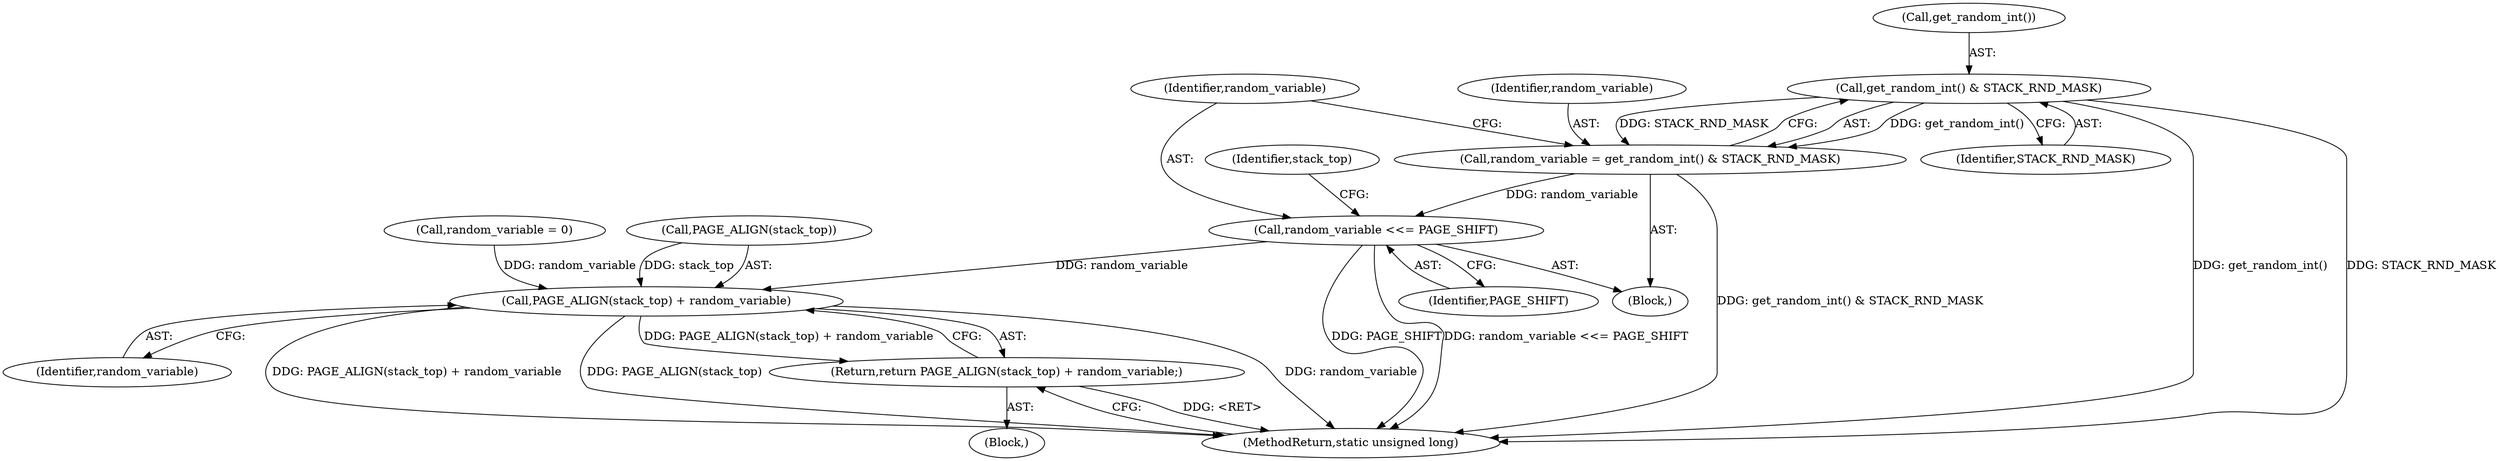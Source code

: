 digraph "1_linux_4e7c22d447bb6d7e37bfe39ff658486ae78e8d77_0@API" {
"1000123" [label="(Call,get_random_int() & STACK_RND_MASK)"];
"1000121" [label="(Call,random_variable = get_random_int() & STACK_RND_MASK)"];
"1000126" [label="(Call,random_variable <<= PAGE_SHIFT)"];
"1000130" [label="(Call,PAGE_ALIGN(stack_top) + random_variable)"];
"1000129" [label="(Return,return PAGE_ALIGN(stack_top) + random_variable;)"];
"1000122" [label="(Identifier,random_variable)"];
"1000134" [label="(MethodReturn,static unsigned long)"];
"1000130" [label="(Call,PAGE_ALIGN(stack_top) + random_variable)"];
"1000131" [label="(Call,PAGE_ALIGN(stack_top))"];
"1000127" [label="(Identifier,random_variable)"];
"1000126" [label="(Call,random_variable <<= PAGE_SHIFT)"];
"1000104" [label="(Call,random_variable = 0)"];
"1000121" [label="(Call,random_variable = get_random_int() & STACK_RND_MASK)"];
"1000129" [label="(Return,return PAGE_ALIGN(stack_top) + random_variable;)"];
"1000128" [label="(Identifier,PAGE_SHIFT)"];
"1000120" [label="(Block,)"];
"1000125" [label="(Identifier,STACK_RND_MASK)"];
"1000133" [label="(Identifier,random_variable)"];
"1000102" [label="(Block,)"];
"1000123" [label="(Call,get_random_int() & STACK_RND_MASK)"];
"1000124" [label="(Call,get_random_int())"];
"1000132" [label="(Identifier,stack_top)"];
"1000123" -> "1000121"  [label="AST: "];
"1000123" -> "1000125"  [label="CFG: "];
"1000124" -> "1000123"  [label="AST: "];
"1000125" -> "1000123"  [label="AST: "];
"1000121" -> "1000123"  [label="CFG: "];
"1000123" -> "1000134"  [label="DDG: STACK_RND_MASK"];
"1000123" -> "1000134"  [label="DDG: get_random_int()"];
"1000123" -> "1000121"  [label="DDG: get_random_int()"];
"1000123" -> "1000121"  [label="DDG: STACK_RND_MASK"];
"1000121" -> "1000120"  [label="AST: "];
"1000122" -> "1000121"  [label="AST: "];
"1000127" -> "1000121"  [label="CFG: "];
"1000121" -> "1000134"  [label="DDG: get_random_int() & STACK_RND_MASK"];
"1000121" -> "1000126"  [label="DDG: random_variable"];
"1000126" -> "1000120"  [label="AST: "];
"1000126" -> "1000128"  [label="CFG: "];
"1000127" -> "1000126"  [label="AST: "];
"1000128" -> "1000126"  [label="AST: "];
"1000132" -> "1000126"  [label="CFG: "];
"1000126" -> "1000134"  [label="DDG: PAGE_SHIFT"];
"1000126" -> "1000134"  [label="DDG: random_variable <<= PAGE_SHIFT"];
"1000126" -> "1000130"  [label="DDG: random_variable"];
"1000130" -> "1000129"  [label="AST: "];
"1000130" -> "1000133"  [label="CFG: "];
"1000131" -> "1000130"  [label="AST: "];
"1000133" -> "1000130"  [label="AST: "];
"1000129" -> "1000130"  [label="CFG: "];
"1000130" -> "1000134"  [label="DDG: random_variable"];
"1000130" -> "1000134"  [label="DDG: PAGE_ALIGN(stack_top) + random_variable"];
"1000130" -> "1000134"  [label="DDG: PAGE_ALIGN(stack_top)"];
"1000130" -> "1000129"  [label="DDG: PAGE_ALIGN(stack_top) + random_variable"];
"1000131" -> "1000130"  [label="DDG: stack_top"];
"1000104" -> "1000130"  [label="DDG: random_variable"];
"1000129" -> "1000102"  [label="AST: "];
"1000134" -> "1000129"  [label="CFG: "];
"1000129" -> "1000134"  [label="DDG: <RET>"];
}
